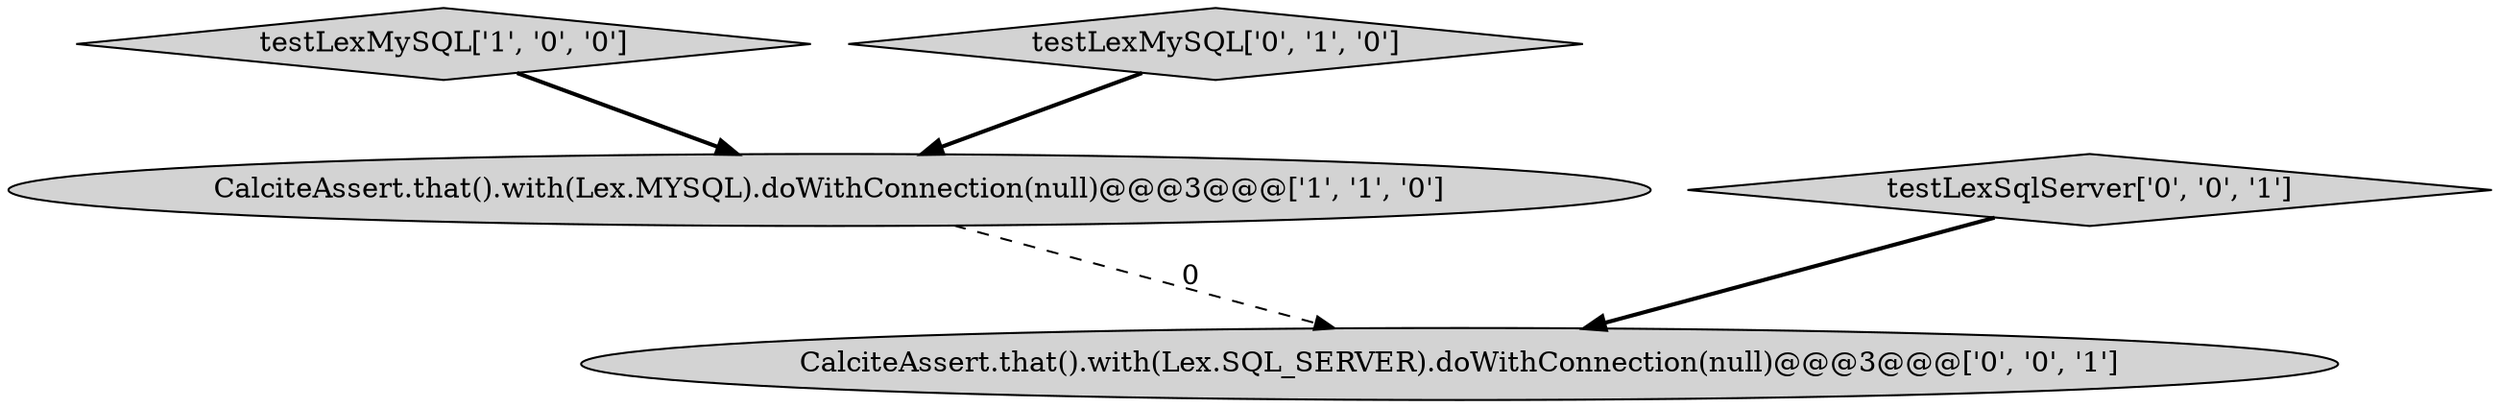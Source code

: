 digraph {
1 [style = filled, label = "testLexMySQL['1', '0', '0']", fillcolor = lightgray, shape = diamond image = "AAA0AAABBB1BBB"];
3 [style = filled, label = "CalciteAssert.that().with(Lex.SQL_SERVER).doWithConnection(null)@@@3@@@['0', '0', '1']", fillcolor = lightgray, shape = ellipse image = "AAA0AAABBB3BBB"];
2 [style = filled, label = "testLexMySQL['0', '1', '0']", fillcolor = lightgray, shape = diamond image = "AAA0AAABBB2BBB"];
0 [style = filled, label = "CalciteAssert.that().with(Lex.MYSQL).doWithConnection(null)@@@3@@@['1', '1', '0']", fillcolor = lightgray, shape = ellipse image = "AAA0AAABBB1BBB"];
4 [style = filled, label = "testLexSqlServer['0', '0', '1']", fillcolor = lightgray, shape = diamond image = "AAA0AAABBB3BBB"];
2->0 [style = bold, label=""];
0->3 [style = dashed, label="0"];
1->0 [style = bold, label=""];
4->3 [style = bold, label=""];
}
